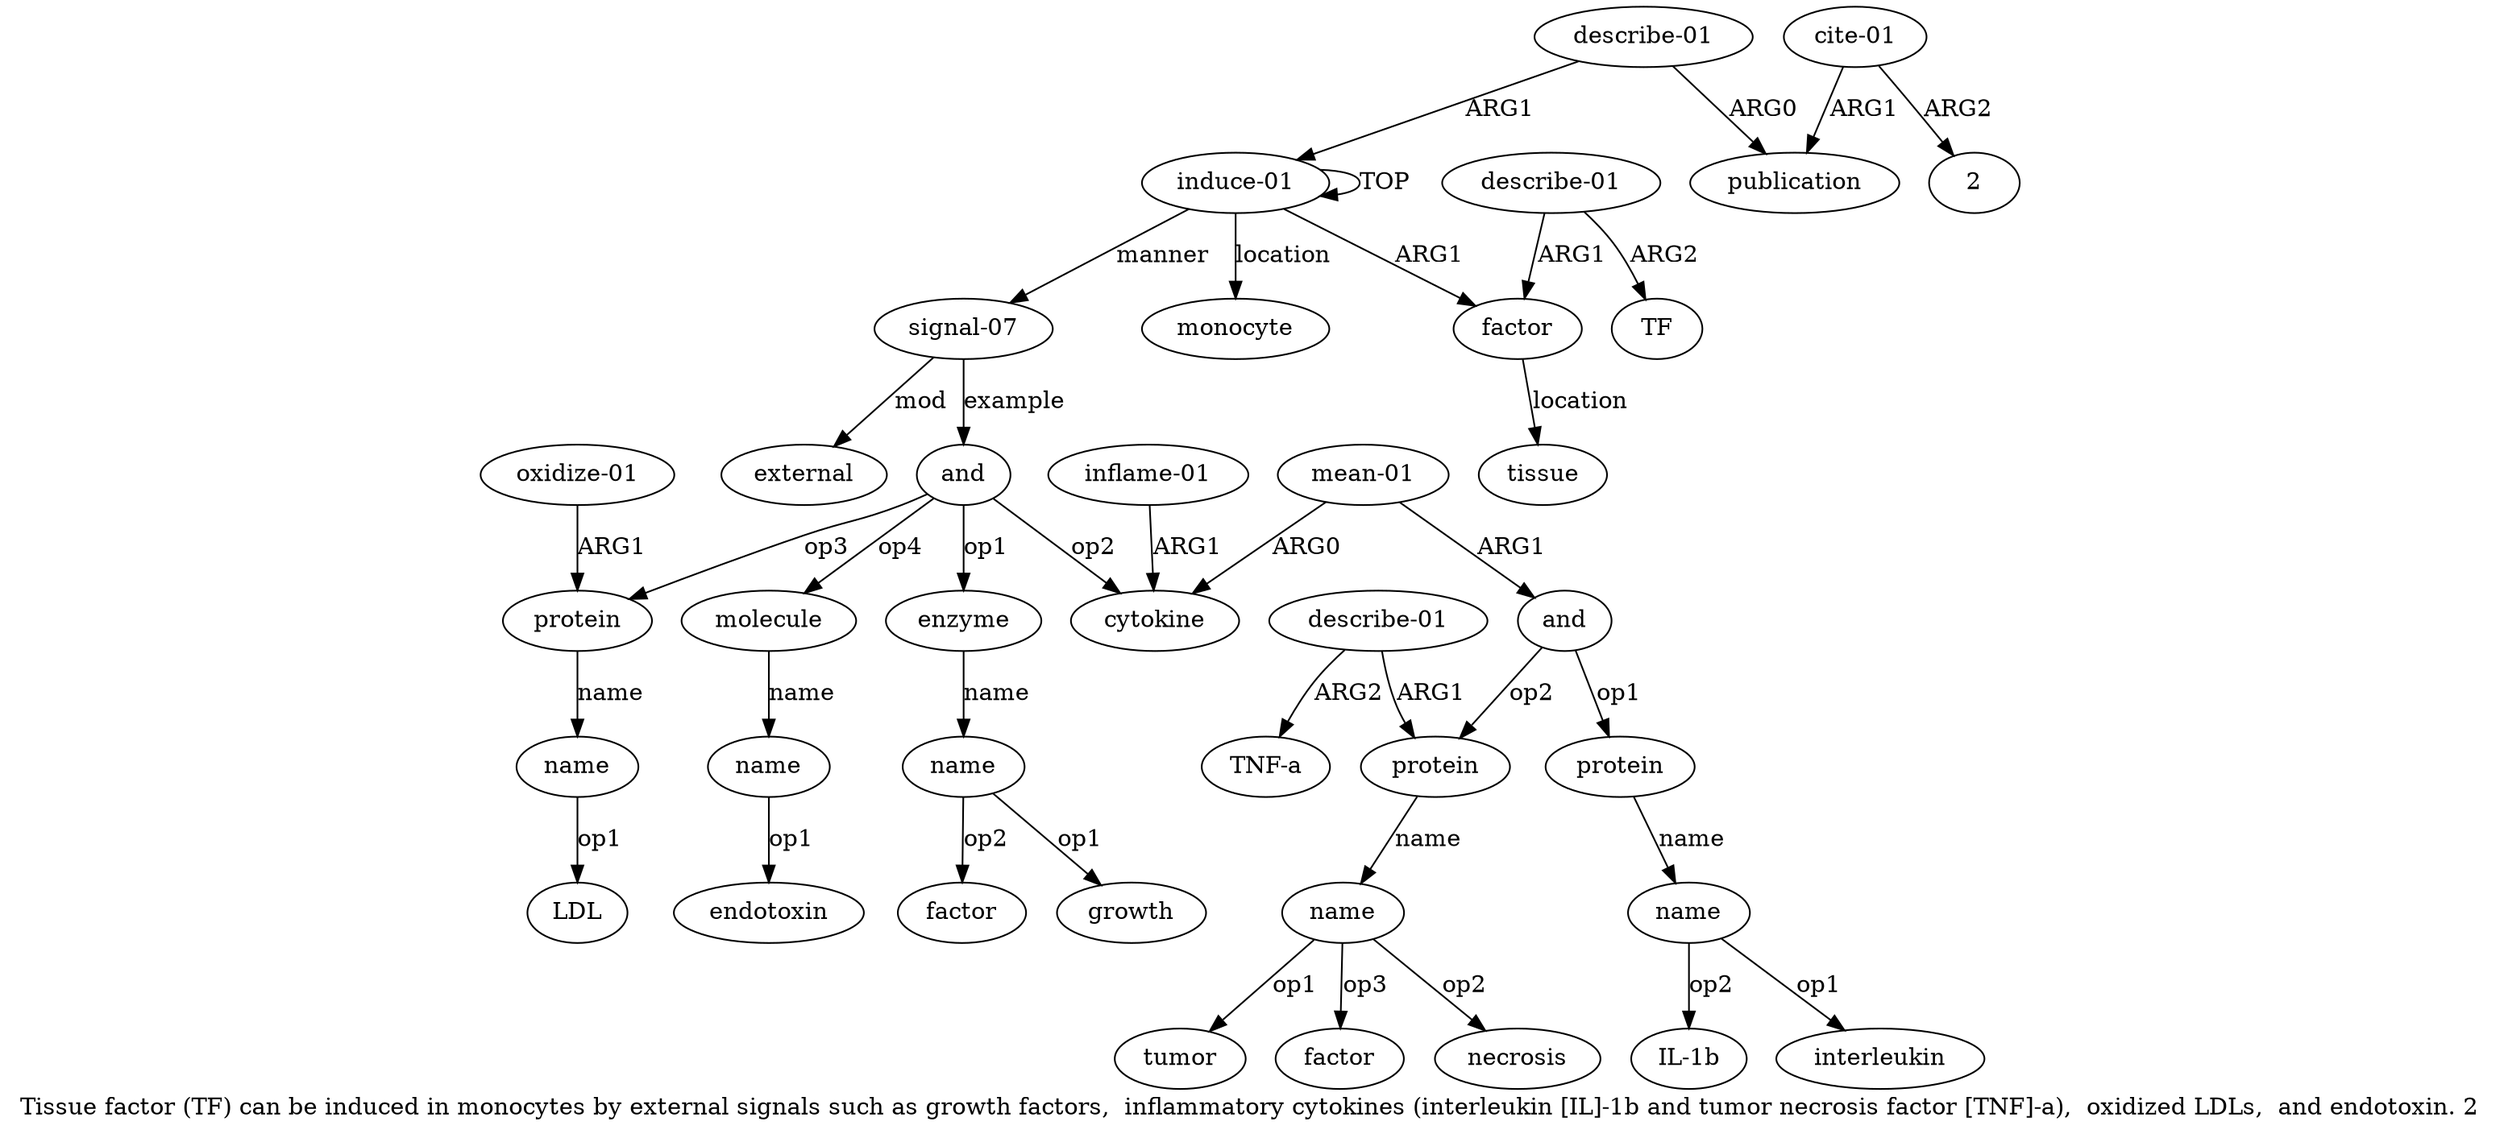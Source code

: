 digraph  {
	graph [label="Tissue factor (TF) can be induced in monocytes by external signals such as growth factors,  inflammatory cytokines (interleukin [\
IL]-1b and tumor necrosis factor [TNF]-a),  oxidized LDLs,  and endotoxin. 2"];
	node [label="\N"];
	a20	 [color=black,
		gold_ind=20,
		gold_label=name,
		label=name,
		test_ind=20,
		test_label=name];
	"a20 LDL"	 [color=black,
		gold_ind=-1,
		gold_label=LDL,
		label=LDL,
		test_ind=-1,
		test_label=LDL];
	a20 -> "a20 LDL" [key=0,
	color=black,
	gold_label=op1,
	label=op1,
	test_label=op1];
a21 [color=black,
	gold_ind=21,
	gold_label="oxidize-01",
	label="oxidize-01",
	test_ind=21,
	test_label="oxidize-01"];
a19 [color=black,
	gold_ind=19,
	gold_label=protein,
	label=protein,
	test_ind=19,
	test_label=protein];
a21 -> a19 [key=0,
color=black,
gold_label=ARG1,
label=ARG1,
test_label=ARG1];
a22 [color=black,
gold_ind=22,
gold_label=molecule,
label=molecule,
test_ind=22,
test_label=molecule];
a23 [color=black,
gold_ind=23,
gold_label=name,
label=name,
test_ind=23,
test_label=name];
a22 -> a23 [key=0,
color=black,
gold_label=name,
label=name,
test_label=name];
"a23 endotoxin" [color=black,
gold_ind=-1,
gold_label=endotoxin,
label=endotoxin,
test_ind=-1,
test_label=endotoxin];
a23 -> "a23 endotoxin" [key=0,
color=black,
gold_label=op1,
label=op1,
test_label=op1];
a24 [color=black,
gold_ind=24,
gold_label="describe-01",
label="describe-01",
test_ind=24,
test_label="describe-01"];
a25 [color=black,
gold_ind=25,
gold_label=publication,
label=publication,
test_ind=25,
test_label=publication];
a24 -> a25 [key=0,
color=black,
gold_label=ARG0,
label=ARG0,
test_label=ARG0];
a0 [color=black,
gold_ind=0,
gold_label="induce-01",
label="induce-01",
test_ind=0,
test_label="induce-01"];
a24 -> a0 [key=0,
color=black,
gold_label=ARG1,
label=ARG1,
test_label=ARG1];
a26 [color=black,
gold_ind=26,
gold_label="cite-01",
label="cite-01",
test_ind=26,
test_label="cite-01"];
a26 -> a25 [key=0,
color=black,
gold_label=ARG1,
label=ARG1,
test_label=ARG1];
"a26 2" [color=black,
gold_ind=-1,
gold_label=2,
label=2,
test_ind=-1,
test_label=2];
a26 -> "a26 2" [key=0,
color=black,
gold_label=ARG2,
label=ARG2,
test_label=ARG2];
"a17 factor" [color=black,
gold_ind=-1,
gold_label=factor,
label=factor,
test_ind=-1,
test_label=factor];
"a18 TNF-a" [color=black,
gold_ind=-1,
gold_label="TNF-a",
label="TNF-a",
test_ind=-1,
test_label="TNF-a"];
"a15 interleukin" [color=black,
gold_ind=-1,
gold_label=interleukin,
label=interleukin,
test_ind=-1,
test_label=interleukin];
"a9 factor" [color=black,
gold_ind=-1,
gold_label=factor,
label=factor,
test_ind=-1,
test_label=factor];
"a3 TF" [color=black,
gold_ind=-1,
gold_label=TF,
label=TF,
test_ind=-1,
test_label=TF];
"a17 necrosis" [color=black,
gold_ind=-1,
gold_label=necrosis,
label=necrosis,
test_ind=-1,
test_label=necrosis];
a15 [color=black,
gold_ind=15,
gold_label=name,
label=name,
test_ind=15,
test_label=name];
a15 -> "a15 interleukin" [key=0,
color=black,
gold_label=op1,
label=op1,
test_label=op1];
"a15 IL-1b" [color=black,
gold_ind=-1,
gold_label="IL-1b",
label="IL-1b",
test_ind=-1,
test_label="IL-1b"];
a15 -> "a15 IL-1b" [key=0,
color=black,
gold_label=op2,
label=op2,
test_label=op2];
a14 [color=black,
gold_ind=14,
gold_label=protein,
label=protein,
test_ind=14,
test_label=protein];
a14 -> a15 [key=0,
color=black,
gold_label=name,
label=name,
test_label=name];
a17 [color=black,
gold_ind=17,
gold_label=name,
label=name,
test_ind=17,
test_label=name];
a17 -> "a17 factor" [key=0,
color=black,
gold_label=op3,
label=op3,
test_label=op3];
a17 -> "a17 necrosis" [key=0,
color=black,
gold_label=op2,
label=op2,
test_label=op2];
"a17 tumor" [color=black,
gold_ind=-1,
gold_label=tumor,
label=tumor,
test_ind=-1,
test_label=tumor];
a17 -> "a17 tumor" [key=0,
color=black,
gold_label=op1,
label=op1,
test_label=op1];
a16 [color=black,
gold_ind=16,
gold_label=protein,
label=protein,
test_ind=16,
test_label=protein];
a16 -> a17 [key=0,
color=black,
gold_label=name,
label=name,
test_label=name];
a11 [color=black,
gold_ind=11,
gold_label="inflame-01",
label="inflame-01",
test_ind=11,
test_label="inflame-01"];
a10 [color=black,
gold_ind=10,
gold_label=cytokine,
label=cytokine,
test_ind=10,
test_label=cytokine];
a11 -> a10 [key=0,
color=black,
gold_label=ARG1,
label=ARG1,
test_label=ARG1];
a13 [color=black,
gold_ind=13,
gold_label=and,
label=and,
test_ind=13,
test_label=and];
a13 -> a14 [key=0,
color=black,
gold_label=op1,
label=op1,
test_label=op1];
a13 -> a16 [key=0,
color=black,
gold_label=op2,
label=op2,
test_label=op2];
a12 [color=black,
gold_ind=12,
gold_label="mean-01",
label="mean-01",
test_ind=12,
test_label="mean-01"];
a12 -> a10 [key=0,
color=black,
gold_label=ARG0,
label=ARG0,
test_label=ARG0];
a12 -> a13 [key=0,
color=black,
gold_label=ARG1,
label=ARG1,
test_label=ARG1];
a19 -> a20 [key=0,
color=black,
gold_label=name,
label=name,
test_label=name];
a18 [color=black,
gold_ind=18,
gold_label="describe-01",
label="describe-01",
test_ind=18,
test_label="describe-01"];
a18 -> "a18 TNF-a" [key=0,
color=black,
gold_label=ARG2,
label=ARG2,
test_label=ARG2];
a18 -> a16 [key=0,
color=black,
gold_label=ARG1,
label=ARG1,
test_label=ARG1];
a1 [color=black,
gold_ind=1,
gold_label=factor,
label=factor,
test_ind=1,
test_label=factor];
a2 [color=black,
gold_ind=2,
gold_label=tissue,
label=tissue,
test_ind=2,
test_label=tissue];
a1 -> a2 [key=0,
color=black,
gold_label=location,
label=location,
test_label=location];
a0 -> a1 [key=0,
color=black,
gold_label=ARG1,
label=ARG1,
test_label=ARG1];
a0 -> a0 [key=0,
color=black,
gold_label=TOP,
label=TOP,
test_label=TOP];
a5 [color=black,
gold_ind=5,
gold_label="signal-07",
label="signal-07",
test_ind=5,
test_label="signal-07"];
a0 -> a5 [key=0,
color=black,
gold_label=manner,
label=manner,
test_label=manner];
a4 [color=black,
gold_ind=4,
gold_label=monocyte,
label=monocyte,
test_ind=4,
test_label=monocyte];
a0 -> a4 [key=0,
color=black,
gold_label=location,
label=location,
test_label=location];
a3 [color=black,
gold_ind=3,
gold_label="describe-01",
label="describe-01",
test_ind=3,
test_label="describe-01"];
a3 -> "a3 TF" [key=0,
color=black,
gold_label=ARG2,
label=ARG2,
test_label=ARG2];
a3 -> a1 [key=0,
color=black,
gold_label=ARG1,
label=ARG1,
test_label=ARG1];
a7 [color=black,
gold_ind=7,
gold_label=and,
label=and,
test_ind=7,
test_label=and];
a5 -> a7 [key=0,
color=black,
gold_label=example,
label=example,
test_label=example];
a6 [color=black,
gold_ind=6,
gold_label=external,
label=external,
test_ind=6,
test_label=external];
a5 -> a6 [key=0,
color=black,
gold_label=mod,
label=mod,
test_label=mod];
a7 -> a22 [key=0,
color=black,
gold_label=op4,
label=op4,
test_label=op4];
a7 -> a10 [key=0,
color=black,
gold_label=op2,
label=op2,
test_label=op2];
a7 -> a19 [key=0,
color=black,
gold_label=op3,
label=op3,
test_label=op3];
a8 [color=black,
gold_ind=8,
gold_label=enzyme,
label=enzyme,
test_ind=8,
test_label=enzyme];
a7 -> a8 [key=0,
color=black,
gold_label=op1,
label=op1,
test_label=op1];
a9 [color=black,
gold_ind=9,
gold_label=name,
label=name,
test_ind=9,
test_label=name];
a9 -> "a9 factor" [key=0,
color=black,
gold_label=op2,
label=op2,
test_label=op2];
"a9 growth" [color=black,
gold_ind=-1,
gold_label=growth,
label=growth,
test_ind=-1,
test_label=growth];
a9 -> "a9 growth" [key=0,
color=black,
gold_label=op1,
label=op1,
test_label=op1];
a8 -> a9 [key=0,
color=black,
gold_label=name,
label=name,
test_label=name];
}
